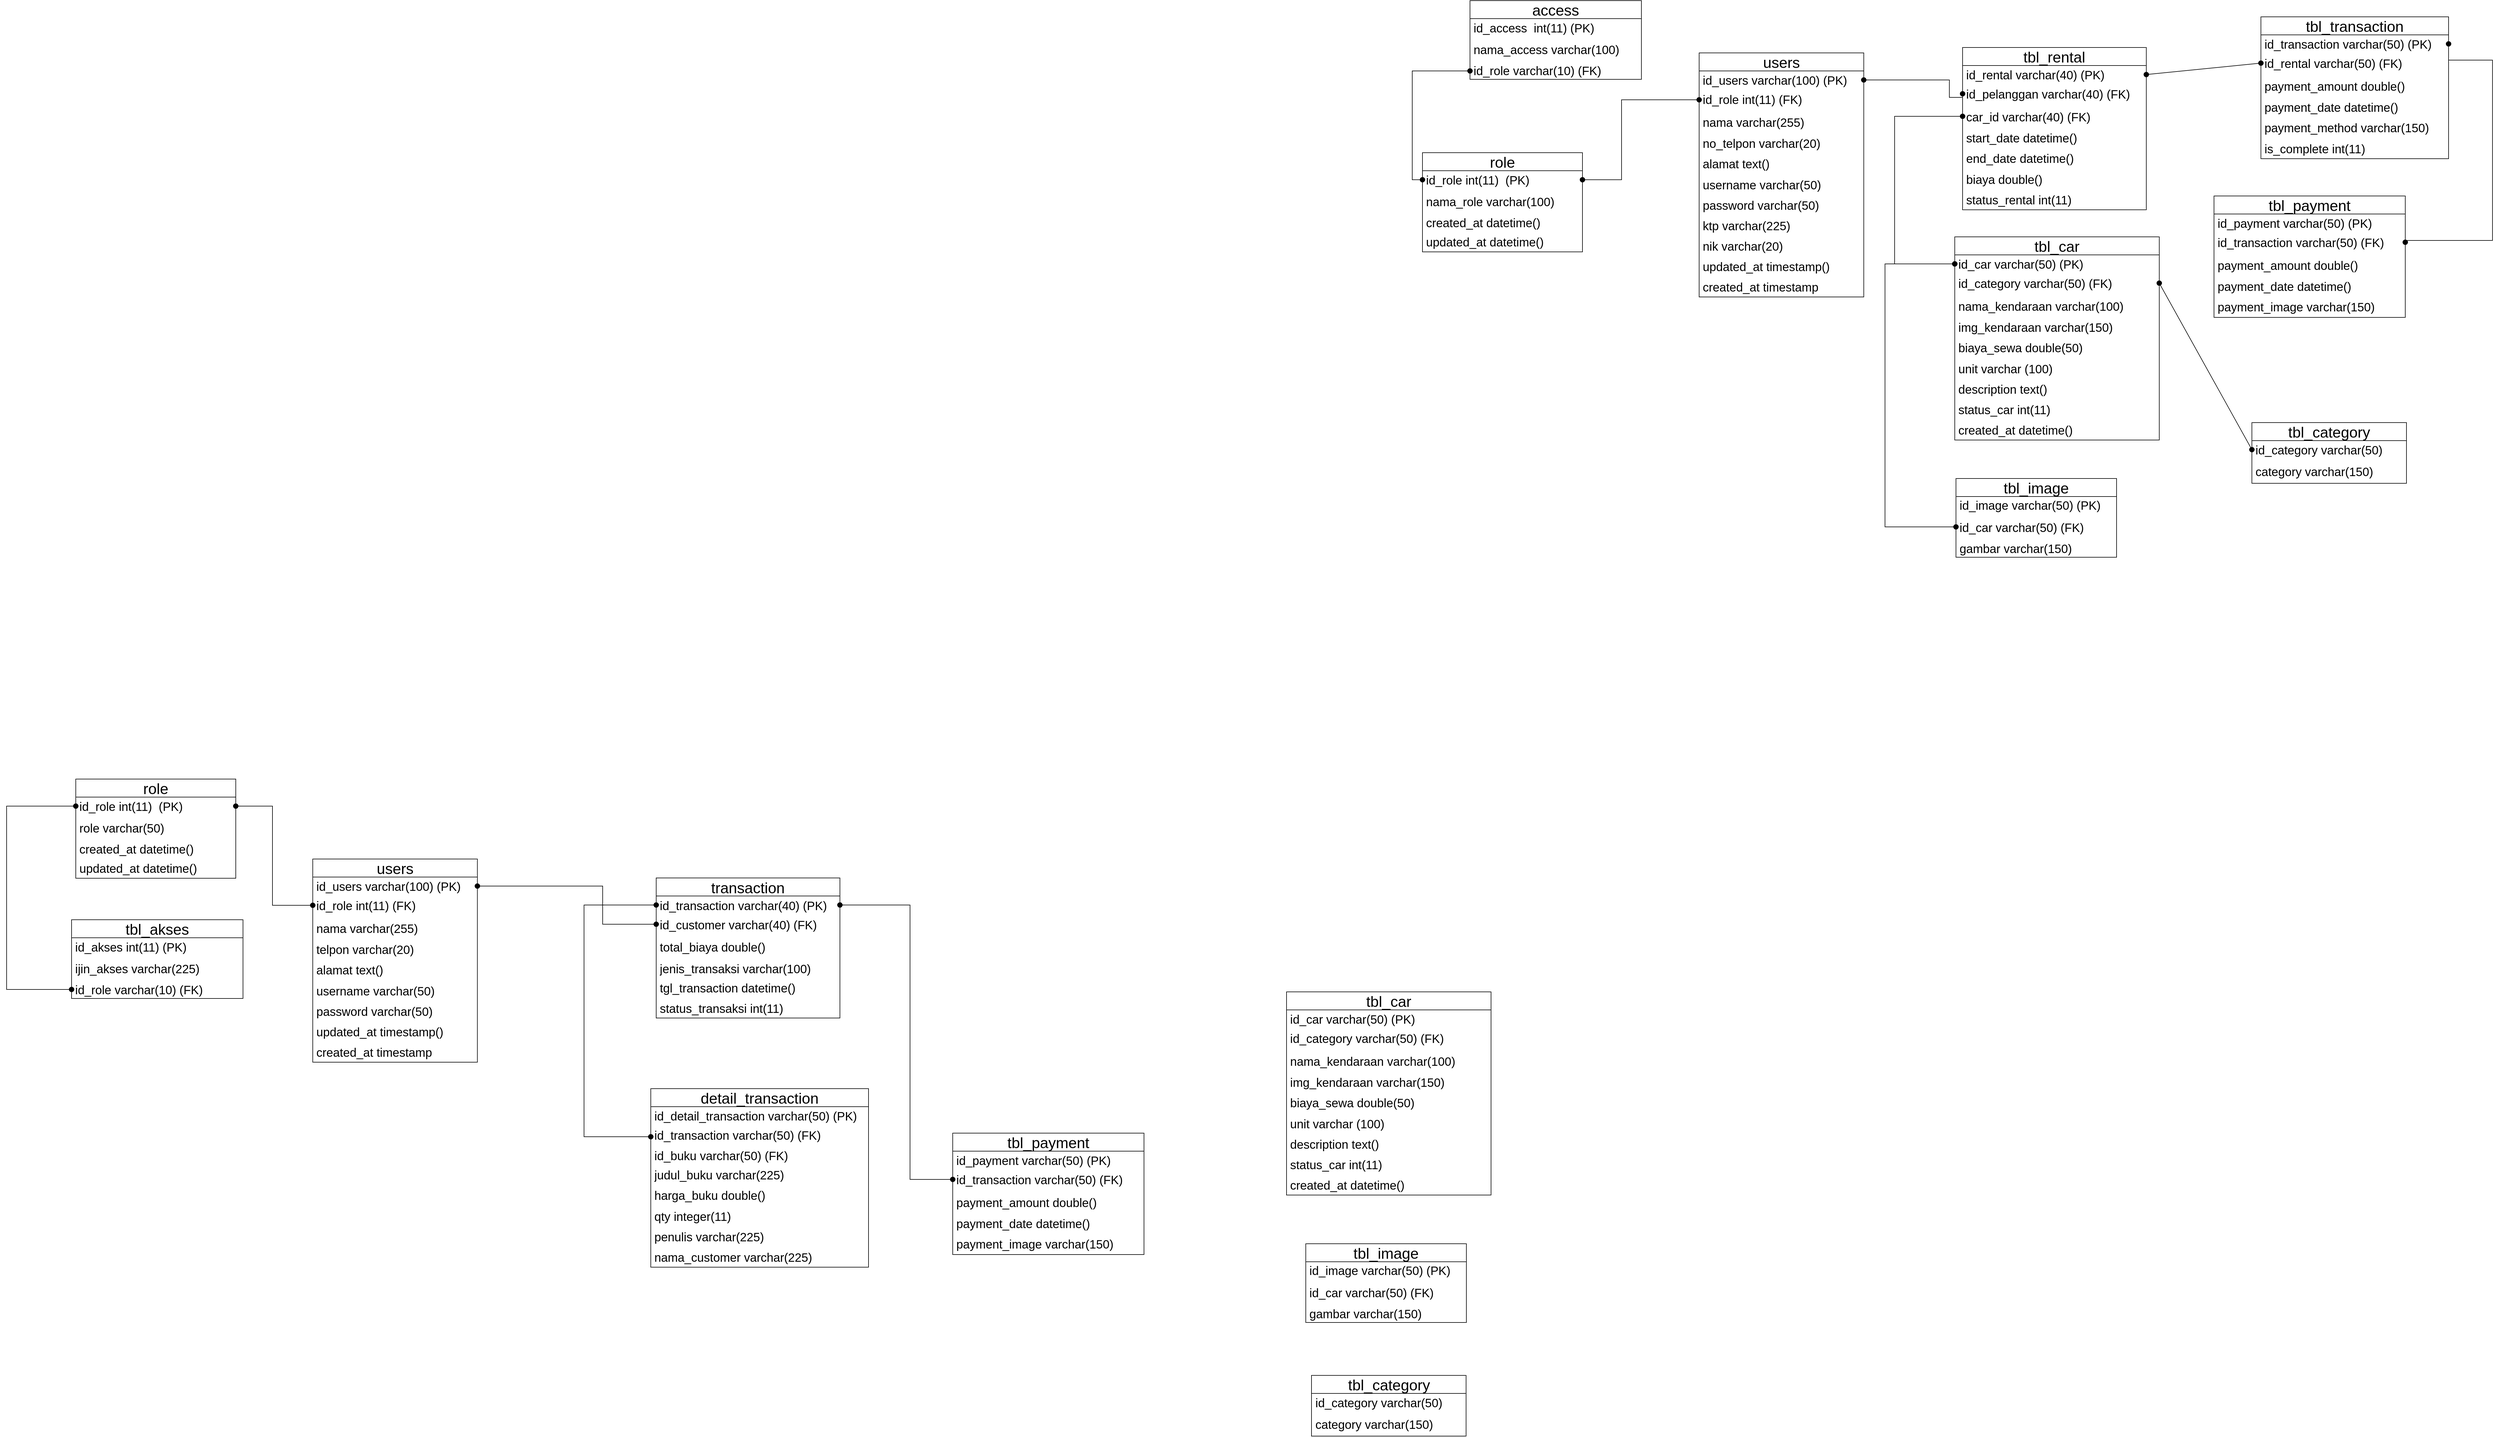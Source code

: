 <mxfile version="22.0.8" type="github">
  <diagram name="Halaman-1" id="zZ9ojKijxVit2-5wEGta">
    <mxGraphModel dx="4552" dy="1591" grid="0" gridSize="10" guides="1" tooltips="1" connect="1" arrows="1" fold="1" page="0" pageScale="1" pageWidth="827" pageHeight="1169" math="0" shadow="0">
      <root>
        <mxCell id="0" />
        <mxCell id="1" parent="0" />
        <mxCell id="_-MDmTSXdZasQkjrf0pR-4" value="&lt;font style=&quot;font-size: 25px;&quot;&gt;access&lt;/font&gt;" style="swimlane;fontStyle=0;childLayout=stackLayout;horizontal=1;startSize=30;horizontalStack=0;resizeParent=1;resizeParentMax=0;resizeLast=0;collapsible=1;marginBottom=0;whiteSpace=wrap;html=1;fontSize=16;" parent="1" vertex="1">
          <mxGeometry x="-253" y="-84" width="285" height="131" as="geometry" />
        </mxCell>
        <mxCell id="_-MDmTSXdZasQkjrf0pR-5" value="&lt;font style=&quot;font-size: 20px;&quot;&gt;&lt;font style=&quot;font-size: 20px;&quot;&gt;id_acc&lt;/font&gt;ess&amp;nbsp; int(11) (PK)&lt;/font&gt;" style="text;strokeColor=none;fillColor=none;align=left;verticalAlign=middle;spacingLeft=4;spacingRight=4;overflow=hidden;points=[[0,0.5],[1,0.5]];portConstraint=eastwest;rotatable=0;whiteSpace=wrap;html=1;fontSize=16;" parent="_-MDmTSXdZasQkjrf0pR-4" vertex="1">
          <mxGeometry y="30" width="285" height="30" as="geometry" />
        </mxCell>
        <mxCell id="_-MDmTSXdZasQkjrf0pR-6" value="&lt;font style=&quot;font-size: 20px;&quot;&gt;nama_access varchar(100)&lt;/font&gt;" style="text;strokeColor=none;fillColor=none;align=left;verticalAlign=middle;spacingLeft=4;spacingRight=4;overflow=hidden;points=[[0,0.5],[1,0.5]];portConstraint=eastwest;rotatable=0;whiteSpace=wrap;html=1;fontSize=16;" parent="_-MDmTSXdZasQkjrf0pR-4" vertex="1">
          <mxGeometry y="60" width="285" height="41" as="geometry" />
        </mxCell>
        <mxCell id="_-MDmTSXdZasQkjrf0pR-7" value="&lt;font style=&quot;font-size: 20px;&quot;&gt;id_role varchar(10) (FK)&lt;/font&gt;" style="text;strokeColor=none;fillColor=none;align=left;verticalAlign=middle;spacingLeft=4;spacingRight=4;overflow=hidden;points=[[0,0.5],[1,0.5]];portConstraint=eastwest;rotatable=0;whiteSpace=wrap;html=1;fontSize=16;" parent="_-MDmTSXdZasQkjrf0pR-4" vertex="1">
          <mxGeometry y="101" width="285" height="30" as="geometry" />
        </mxCell>
        <mxCell id="_-MDmTSXdZasQkjrf0pR-8" value="&lt;font style=&quot;font-size: 25px;&quot;&gt;role&lt;/font&gt;" style="swimlane;fontStyle=0;childLayout=stackLayout;horizontal=1;startSize=30;horizontalStack=0;resizeParent=1;resizeParentMax=0;resizeLast=0;collapsible=1;marginBottom=0;whiteSpace=wrap;html=1;fontSize=16;" parent="1" vertex="1">
          <mxGeometry x="-332" y="169" width="266" height="165" as="geometry" />
        </mxCell>
        <mxCell id="_-MDmTSXdZasQkjrf0pR-9" value="&lt;font style=&quot;font-size: 20px;&quot;&gt;&lt;font style=&quot;font-size: 20px;&quot;&gt;id_role int(11)&amp;nbsp; (PK)&lt;/font&gt;&lt;/font&gt;" style="text;strokeColor=none;fillColor=none;align=left;verticalAlign=middle;spacingLeft=4;spacingRight=4;overflow=hidden;points=[[0,0.5],[1,0.5]];portConstraint=eastwest;rotatable=0;whiteSpace=wrap;html=1;fontSize=16;" parent="_-MDmTSXdZasQkjrf0pR-8" vertex="1">
          <mxGeometry y="30" width="266" height="30" as="geometry" />
        </mxCell>
        <mxCell id="_-MDmTSXdZasQkjrf0pR-10" value="&lt;font style=&quot;font-size: 20px;&quot;&gt;nama_role varchar(100)&amp;nbsp;&lt;/font&gt;" style="text;strokeColor=none;fillColor=none;align=left;verticalAlign=middle;spacingLeft=4;spacingRight=4;overflow=hidden;points=[[0,0.5],[1,0.5]];portConstraint=eastwest;rotatable=0;whiteSpace=wrap;html=1;fontSize=16;" parent="_-MDmTSXdZasQkjrf0pR-8" vertex="1">
          <mxGeometry y="60" width="266" height="41" as="geometry" />
        </mxCell>
        <mxCell id="_-MDmTSXdZasQkjrf0pR-12" value="&lt;font style=&quot;font-size: 20px;&quot;&gt;created_at datetime()&lt;/font&gt;" style="text;strokeColor=none;fillColor=none;align=left;verticalAlign=middle;spacingLeft=4;spacingRight=4;overflow=hidden;points=[[0,0.5],[1,0.5]];portConstraint=eastwest;rotatable=0;whiteSpace=wrap;html=1;fontSize=16;" parent="_-MDmTSXdZasQkjrf0pR-8" vertex="1">
          <mxGeometry y="101" width="266" height="30" as="geometry" />
        </mxCell>
        <mxCell id="_-MDmTSXdZasQkjrf0pR-11" value="&lt;font style=&quot;font-size: 20px;&quot;&gt;updated_at datetime()&lt;/font&gt;" style="text;strokeColor=none;fillColor=none;align=left;verticalAlign=middle;spacingLeft=4;spacingRight=4;overflow=hidden;points=[[0,0.5],[1,0.5]];portConstraint=eastwest;rotatable=0;whiteSpace=wrap;html=1;fontSize=16;" parent="_-MDmTSXdZasQkjrf0pR-8" vertex="1">
          <mxGeometry y="131" width="266" height="34" as="geometry" />
        </mxCell>
        <mxCell id="_-MDmTSXdZasQkjrf0pR-13" value="&lt;font style=&quot;font-size: 25px;&quot;&gt;users&lt;/font&gt;" style="swimlane;fontStyle=0;childLayout=stackLayout;horizontal=1;startSize=30;horizontalStack=0;resizeParent=1;resizeParentMax=0;resizeLast=0;collapsible=1;marginBottom=0;whiteSpace=wrap;html=1;fontSize=16;" parent="1" vertex="1">
          <mxGeometry x="128" y="3" width="273.7" height="406" as="geometry" />
        </mxCell>
        <mxCell id="_-MDmTSXdZasQkjrf0pR-14" value="&lt;font style=&quot;font-size: 20px;&quot;&gt;&lt;font style=&quot;font-size: 20px;&quot;&gt;id_users varchar(100) (PK)&lt;/font&gt;&lt;/font&gt;" style="text;strokeColor=none;fillColor=none;align=left;verticalAlign=middle;spacingLeft=4;spacingRight=4;overflow=hidden;points=[[0,0.5],[1,0.5]];portConstraint=eastwest;rotatable=0;whiteSpace=wrap;html=1;fontSize=16;" parent="_-MDmTSXdZasQkjrf0pR-13" vertex="1">
          <mxGeometry y="30" width="273.7" height="30" as="geometry" />
        </mxCell>
        <mxCell id="_-MDmTSXdZasQkjrf0pR-23" value="&lt;font style=&quot;font-size: 20px;&quot;&gt;id_role int(11) (FK)&lt;/font&gt;" style="text;strokeColor=none;fillColor=none;align=left;verticalAlign=middle;spacingLeft=4;spacingRight=4;overflow=hidden;points=[[0,0.5],[1,0.5]];portConstraint=eastwest;rotatable=0;whiteSpace=wrap;html=1;fontSize=16;" parent="_-MDmTSXdZasQkjrf0pR-13" vertex="1">
          <mxGeometry y="60" width="273.7" height="34" as="geometry" />
        </mxCell>
        <mxCell id="_-MDmTSXdZasQkjrf0pR-15" value="&lt;font style=&quot;font-size: 20px;&quot;&gt;nama varchar(255)&lt;/font&gt;" style="text;strokeColor=none;fillColor=none;align=left;verticalAlign=middle;spacingLeft=4;spacingRight=4;overflow=hidden;points=[[0,0.5],[1,0.5]];portConstraint=eastwest;rotatable=0;whiteSpace=wrap;html=1;fontSize=16;" parent="_-MDmTSXdZasQkjrf0pR-13" vertex="1">
          <mxGeometry y="94" width="273.7" height="41" as="geometry" />
        </mxCell>
        <mxCell id="_-MDmTSXdZasQkjrf0pR-16" value="&lt;font style=&quot;font-size: 20px;&quot;&gt;no_telpon varchar(20)&lt;/font&gt;" style="text;strokeColor=none;fillColor=none;align=left;verticalAlign=middle;spacingLeft=4;spacingRight=4;overflow=hidden;points=[[0,0.5],[1,0.5]];portConstraint=eastwest;rotatable=0;whiteSpace=wrap;html=1;fontSize=16;" parent="_-MDmTSXdZasQkjrf0pR-13" vertex="1">
          <mxGeometry y="135" width="273.7" height="30" as="geometry" />
        </mxCell>
        <mxCell id="_-MDmTSXdZasQkjrf0pR-17" value="&lt;font style=&quot;font-size: 20px;&quot;&gt;alamat text()&lt;/font&gt;" style="text;strokeColor=none;fillColor=none;align=left;verticalAlign=middle;spacingLeft=4;spacingRight=4;overflow=hidden;points=[[0,0.5],[1,0.5]];portConstraint=eastwest;rotatable=0;whiteSpace=wrap;html=1;fontSize=16;" parent="_-MDmTSXdZasQkjrf0pR-13" vertex="1">
          <mxGeometry y="165" width="273.7" height="37" as="geometry" />
        </mxCell>
        <mxCell id="_-MDmTSXdZasQkjrf0pR-18" value="&lt;font style=&quot;font-size: 20px;&quot;&gt;username varchar(50)&lt;/font&gt;" style="text;strokeColor=none;fillColor=none;align=left;verticalAlign=middle;spacingLeft=4;spacingRight=4;overflow=hidden;points=[[0,0.5],[1,0.5]];portConstraint=eastwest;rotatable=0;whiteSpace=wrap;html=1;fontSize=16;" parent="_-MDmTSXdZasQkjrf0pR-13" vertex="1">
          <mxGeometry y="202" width="273.7" height="34" as="geometry" />
        </mxCell>
        <mxCell id="_-MDmTSXdZasQkjrf0pR-19" value="&lt;font style=&quot;font-size: 20px;&quot;&gt;password varchar(50)&lt;/font&gt;" style="text;strokeColor=none;fillColor=none;align=left;verticalAlign=middle;spacingLeft=4;spacingRight=4;overflow=hidden;points=[[0,0.5],[1,0.5]];portConstraint=eastwest;rotatable=0;whiteSpace=wrap;html=1;fontSize=16;" parent="_-MDmTSXdZasQkjrf0pR-13" vertex="1">
          <mxGeometry y="236" width="273.7" height="34" as="geometry" />
        </mxCell>
        <mxCell id="_-MDmTSXdZasQkjrf0pR-20" value="&lt;font style=&quot;font-size: 20px;&quot;&gt;ktp varchar(225)&lt;/font&gt;" style="text;strokeColor=none;fillColor=none;align=left;verticalAlign=middle;spacingLeft=4;spacingRight=4;overflow=hidden;points=[[0,0.5],[1,0.5]];portConstraint=eastwest;rotatable=0;whiteSpace=wrap;html=1;fontSize=16;" parent="_-MDmTSXdZasQkjrf0pR-13" vertex="1">
          <mxGeometry y="270" width="273.7" height="34" as="geometry" />
        </mxCell>
        <mxCell id="_-MDmTSXdZasQkjrf0pR-21" value="&lt;font style=&quot;font-size: 20px;&quot;&gt;nik varchar(20)&lt;/font&gt;" style="text;strokeColor=none;fillColor=none;align=left;verticalAlign=middle;spacingLeft=4;spacingRight=4;overflow=hidden;points=[[0,0.5],[1,0.5]];portConstraint=eastwest;rotatable=0;whiteSpace=wrap;html=1;fontSize=16;" parent="_-MDmTSXdZasQkjrf0pR-13" vertex="1">
          <mxGeometry y="304" width="273.7" height="34" as="geometry" />
        </mxCell>
        <mxCell id="_-MDmTSXdZasQkjrf0pR-22" value="&lt;font style=&quot;font-size: 20px;&quot;&gt;updated_at timestamp()&lt;/font&gt;" style="text;strokeColor=none;fillColor=none;align=left;verticalAlign=middle;spacingLeft=4;spacingRight=4;overflow=hidden;points=[[0,0.5],[1,0.5]];portConstraint=eastwest;rotatable=0;whiteSpace=wrap;html=1;fontSize=16;" parent="_-MDmTSXdZasQkjrf0pR-13" vertex="1">
          <mxGeometry y="338" width="273.7" height="34" as="geometry" />
        </mxCell>
        <mxCell id="_-MDmTSXdZasQkjrf0pR-24" value="&lt;font style=&quot;font-size: 20px;&quot;&gt;created_at timestamp&lt;/font&gt;" style="text;strokeColor=none;fillColor=none;align=left;verticalAlign=middle;spacingLeft=4;spacingRight=4;overflow=hidden;points=[[0,0.5],[1,0.5]];portConstraint=eastwest;rotatable=0;whiteSpace=wrap;html=1;fontSize=16;" parent="_-MDmTSXdZasQkjrf0pR-13" vertex="1">
          <mxGeometry y="372" width="273.7" height="34" as="geometry" />
        </mxCell>
        <mxCell id="_-MDmTSXdZasQkjrf0pR-32" value="" style="edgeStyle=segmentEdgeStyle;endArrow=oval;html=1;curved=0;rounded=0;endSize=8;startSize=8;fontSize=12;entryX=0;entryY=0.5;entryDx=0;entryDy=0;exitX=0;exitY=0.5;exitDx=0;exitDy=0;endFill=1;startArrow=oval;startFill=1;" parent="1" source="_-MDmTSXdZasQkjrf0pR-9" target="_-MDmTSXdZasQkjrf0pR-7" edge="1">
          <mxGeometry width="50" height="50" relative="1" as="geometry">
            <mxPoint x="-423" y="56" as="sourcePoint" />
            <mxPoint x="-373" y="6" as="targetPoint" />
            <Array as="points">
              <mxPoint x="-349" y="214" />
              <mxPoint x="-349" y="33" />
            </Array>
          </mxGeometry>
        </mxCell>
        <mxCell id="_-MDmTSXdZasQkjrf0pR-35" value="" style="edgeStyle=segmentEdgeStyle;endArrow=oval;html=1;curved=0;rounded=0;endSize=8;startSize=8;fontSize=12;entryX=0;entryY=0.5;entryDx=0;entryDy=0;exitX=1;exitY=0.5;exitDx=0;exitDy=0;endFill=1;startArrow=oval;startFill=1;" parent="1" source="_-MDmTSXdZasQkjrf0pR-9" target="_-MDmTSXdZasQkjrf0pR-23" edge="1">
          <mxGeometry width="50" height="50" relative="1" as="geometry">
            <mxPoint x="81" y="227" as="sourcePoint" />
            <mxPoint x="95" y="46" as="targetPoint" />
            <Array as="points">
              <mxPoint x="-1" y="214" />
              <mxPoint x="-1" y="81" />
            </Array>
          </mxGeometry>
        </mxCell>
        <mxCell id="_-MDmTSXdZasQkjrf0pR-36" value="&lt;font style=&quot;font-size: 25px;&quot;&gt;tbl_rental&lt;/font&gt;" style="swimlane;fontStyle=0;childLayout=stackLayout;horizontal=1;startSize=30;horizontalStack=0;resizeParent=1;resizeParentMax=0;resizeLast=0;collapsible=1;marginBottom=0;whiteSpace=wrap;html=1;fontSize=16;" parent="1" vertex="1">
          <mxGeometry x="566" y="-6" width="305.45" height="270" as="geometry" />
        </mxCell>
        <mxCell id="_-MDmTSXdZasQkjrf0pR-37" value="&lt;font style=&quot;font-size: 20px;&quot;&gt;&lt;font style=&quot;font-size: 20px;&quot;&gt;id_rental varchar(40) (PK)&lt;/font&gt;&lt;/font&gt;" style="text;strokeColor=none;fillColor=none;align=left;verticalAlign=middle;spacingLeft=4;spacingRight=4;overflow=hidden;points=[[0,0.5],[1,0.5]];portConstraint=eastwest;rotatable=0;whiteSpace=wrap;html=1;fontSize=16;" parent="_-MDmTSXdZasQkjrf0pR-36" vertex="1">
          <mxGeometry y="30" width="305.45" height="30" as="geometry" />
        </mxCell>
        <mxCell id="_-MDmTSXdZasQkjrf0pR-38" value="&lt;font style=&quot;font-size: 20px;&quot;&gt;id_pelanggan varchar(40) (FK)&lt;/font&gt;" style="text;strokeColor=none;fillColor=none;align=left;verticalAlign=middle;spacingLeft=4;spacingRight=4;overflow=hidden;points=[[0,0.5],[1,0.5]];portConstraint=eastwest;rotatable=0;whiteSpace=wrap;html=1;fontSize=16;" parent="_-MDmTSXdZasQkjrf0pR-36" vertex="1">
          <mxGeometry y="60" width="305.45" height="34" as="geometry" />
        </mxCell>
        <mxCell id="_-MDmTSXdZasQkjrf0pR-39" value="&lt;font style=&quot;font-size: 20px;&quot;&gt;car_id varchar(40) (FK)&lt;/font&gt;" style="text;strokeColor=none;fillColor=none;align=left;verticalAlign=middle;spacingLeft=4;spacingRight=4;overflow=hidden;points=[[0,0.5],[1,0.5]];portConstraint=eastwest;rotatable=0;whiteSpace=wrap;html=1;fontSize=16;" parent="_-MDmTSXdZasQkjrf0pR-36" vertex="1">
          <mxGeometry y="94" width="305.45" height="41" as="geometry" />
        </mxCell>
        <mxCell id="_-MDmTSXdZasQkjrf0pR-40" value="&lt;font style=&quot;font-size: 20px;&quot;&gt;start_date datetime()&lt;/font&gt;" style="text;strokeColor=none;fillColor=none;align=left;verticalAlign=middle;spacingLeft=4;spacingRight=4;overflow=hidden;points=[[0,0.5],[1,0.5]];portConstraint=eastwest;rotatable=0;whiteSpace=wrap;html=1;fontSize=16;" parent="_-MDmTSXdZasQkjrf0pR-36" vertex="1">
          <mxGeometry y="135" width="305.45" height="30" as="geometry" />
        </mxCell>
        <mxCell id="_-MDmTSXdZasQkjrf0pR-41" value="&lt;font style=&quot;font-size: 20px;&quot;&gt;end_date datetime()&lt;/font&gt;" style="text;strokeColor=none;fillColor=none;align=left;verticalAlign=middle;spacingLeft=4;spacingRight=4;overflow=hidden;points=[[0,0.5],[1,0.5]];portConstraint=eastwest;rotatable=0;whiteSpace=wrap;html=1;fontSize=16;" parent="_-MDmTSXdZasQkjrf0pR-36" vertex="1">
          <mxGeometry y="165" width="305.45" height="37" as="geometry" />
        </mxCell>
        <mxCell id="_-MDmTSXdZasQkjrf0pR-42" value="&lt;font style=&quot;font-size: 20px;&quot;&gt;biaya double()&lt;/font&gt;" style="text;strokeColor=none;fillColor=none;align=left;verticalAlign=middle;spacingLeft=4;spacingRight=4;overflow=hidden;points=[[0,0.5],[1,0.5]];portConstraint=eastwest;rotatable=0;whiteSpace=wrap;html=1;fontSize=16;" parent="_-MDmTSXdZasQkjrf0pR-36" vertex="1">
          <mxGeometry y="202" width="305.45" height="34" as="geometry" />
        </mxCell>
        <mxCell id="_-MDmTSXdZasQkjrf0pR-43" value="&lt;font style=&quot;font-size: 20px;&quot;&gt;status_rental int(11)&lt;/font&gt;" style="text;strokeColor=none;fillColor=none;align=left;verticalAlign=middle;spacingLeft=4;spacingRight=4;overflow=hidden;points=[[0,0.5],[1,0.5]];portConstraint=eastwest;rotatable=0;whiteSpace=wrap;html=1;fontSize=16;" parent="_-MDmTSXdZasQkjrf0pR-36" vertex="1">
          <mxGeometry y="236" width="305.45" height="34" as="geometry" />
        </mxCell>
        <mxCell id="_-MDmTSXdZasQkjrf0pR-48" value="" style="edgeStyle=segmentEdgeStyle;endArrow=oval;html=1;curved=0;rounded=0;endSize=8;startSize=8;fontSize=12;entryX=0;entryY=0.5;entryDx=0;entryDy=0;exitX=1;exitY=0.5;exitDx=0;exitDy=0;endFill=1;startArrow=oval;startFill=1;" parent="1" source="_-MDmTSXdZasQkjrf0pR-14" target="_-MDmTSXdZasQkjrf0pR-38" edge="1">
          <mxGeometry width="50" height="50" relative="1" as="geometry">
            <mxPoint x="370" y="110" as="sourcePoint" />
            <mxPoint x="529" y="-23" as="targetPoint" />
            <Array as="points">
              <mxPoint x="544" y="48" />
              <mxPoint x="544" y="77" />
            </Array>
          </mxGeometry>
        </mxCell>
        <mxCell id="_-MDmTSXdZasQkjrf0pR-49" value="&lt;font style=&quot;font-size: 25px;&quot;&gt;tbl_transaction&lt;/font&gt;" style="swimlane;fontStyle=0;childLayout=stackLayout;horizontal=1;startSize=30;horizontalStack=0;resizeParent=1;resizeParentMax=0;resizeLast=0;collapsible=1;marginBottom=0;whiteSpace=wrap;html=1;fontSize=16;" parent="1" vertex="1">
          <mxGeometry x="1062" y="-57" width="312" height="236" as="geometry" />
        </mxCell>
        <mxCell id="_-MDmTSXdZasQkjrf0pR-50" value="&lt;font style=&quot;font-size: 20px;&quot;&gt;&lt;font style=&quot;font-size: 20px;&quot;&gt;id_transaction varchar(50) (PK)&lt;/font&gt;&lt;/font&gt;" style="text;strokeColor=none;fillColor=none;align=left;verticalAlign=middle;spacingLeft=4;spacingRight=4;overflow=hidden;points=[[0,0.5],[1,0.5]];portConstraint=eastwest;rotatable=0;whiteSpace=wrap;html=1;fontSize=16;" parent="_-MDmTSXdZasQkjrf0pR-49" vertex="1">
          <mxGeometry y="30" width="312" height="30" as="geometry" />
        </mxCell>
        <mxCell id="_-MDmTSXdZasQkjrf0pR-51" value="&lt;font style=&quot;font-size: 20px;&quot;&gt;id_rental varchar(50) (FK)&lt;/font&gt;" style="text;strokeColor=none;fillColor=none;align=left;verticalAlign=middle;spacingLeft=4;spacingRight=4;overflow=hidden;points=[[0,0.5],[1,0.5]];portConstraint=eastwest;rotatable=0;whiteSpace=wrap;html=1;fontSize=16;" parent="_-MDmTSXdZasQkjrf0pR-49" vertex="1">
          <mxGeometry y="60" width="312" height="34" as="geometry" />
        </mxCell>
        <mxCell id="_-MDmTSXdZasQkjrf0pR-52" value="&lt;font style=&quot;font-size: 20px;&quot;&gt;payment_amount double()&lt;/font&gt;" style="text;strokeColor=none;fillColor=none;align=left;verticalAlign=middle;spacingLeft=4;spacingRight=4;overflow=hidden;points=[[0,0.5],[1,0.5]];portConstraint=eastwest;rotatable=0;whiteSpace=wrap;html=1;fontSize=16;" parent="_-MDmTSXdZasQkjrf0pR-49" vertex="1">
          <mxGeometry y="94" width="312" height="41" as="geometry" />
        </mxCell>
        <mxCell id="_-MDmTSXdZasQkjrf0pR-53" value="&lt;font style=&quot;font-size: 20px;&quot;&gt;payment_date datetime()&lt;/font&gt;" style="text;strokeColor=none;fillColor=none;align=left;verticalAlign=middle;spacingLeft=4;spacingRight=4;overflow=hidden;points=[[0,0.5],[1,0.5]];portConstraint=eastwest;rotatable=0;whiteSpace=wrap;html=1;fontSize=16;" parent="_-MDmTSXdZasQkjrf0pR-49" vertex="1">
          <mxGeometry y="135" width="312" height="30" as="geometry" />
        </mxCell>
        <mxCell id="_-MDmTSXdZasQkjrf0pR-54" value="&lt;font style=&quot;font-size: 20px;&quot;&gt;payment_method varchar(150)&lt;/font&gt;" style="text;strokeColor=none;fillColor=none;align=left;verticalAlign=middle;spacingLeft=4;spacingRight=4;overflow=hidden;points=[[0,0.5],[1,0.5]];portConstraint=eastwest;rotatable=0;whiteSpace=wrap;html=1;fontSize=16;" parent="_-MDmTSXdZasQkjrf0pR-49" vertex="1">
          <mxGeometry y="165" width="312" height="37" as="geometry" />
        </mxCell>
        <mxCell id="_-MDmTSXdZasQkjrf0pR-55" value="&lt;font style=&quot;font-size: 20px;&quot;&gt;is_complete int(11)&lt;/font&gt;" style="text;strokeColor=none;fillColor=none;align=left;verticalAlign=middle;spacingLeft=4;spacingRight=4;overflow=hidden;points=[[0,0.5],[1,0.5]];portConstraint=eastwest;rotatable=0;whiteSpace=wrap;html=1;fontSize=16;" parent="_-MDmTSXdZasQkjrf0pR-49" vertex="1">
          <mxGeometry y="202" width="312" height="34" as="geometry" />
        </mxCell>
        <mxCell id="_-MDmTSXdZasQkjrf0pR-62" style="edgeStyle=none;curved=1;rounded=0;orthogonalLoop=1;jettySize=auto;html=1;exitX=1;exitY=0.5;exitDx=0;exitDy=0;entryX=0;entryY=0.5;entryDx=0;entryDy=0;fontSize=12;startSize=8;endSize=8;endArrow=oval;endFill=1;startArrow=oval;startFill=1;" parent="1" source="_-MDmTSXdZasQkjrf0pR-37" target="_-MDmTSXdZasQkjrf0pR-51" edge="1">
          <mxGeometry relative="1" as="geometry" />
        </mxCell>
        <mxCell id="_-MDmTSXdZasQkjrf0pR-63" value="&lt;font style=&quot;font-size: 25px;&quot;&gt;tbl_payment&lt;/font&gt;" style="swimlane;fontStyle=0;childLayout=stackLayout;horizontal=1;startSize=30;horizontalStack=0;resizeParent=1;resizeParentMax=0;resizeLast=0;collapsible=1;marginBottom=0;whiteSpace=wrap;html=1;fontSize=16;" parent="1" vertex="1">
          <mxGeometry x="984" y="241" width="318" height="202" as="geometry" />
        </mxCell>
        <mxCell id="_-MDmTSXdZasQkjrf0pR-64" value="&lt;font style=&quot;font-size: 20px;&quot;&gt;&lt;font style=&quot;font-size: 20px;&quot;&gt;id_payment varchar(50) (PK)&lt;/font&gt;&lt;/font&gt;" style="text;strokeColor=none;fillColor=none;align=left;verticalAlign=middle;spacingLeft=4;spacingRight=4;overflow=hidden;points=[[0,0.5],[1,0.5]];portConstraint=eastwest;rotatable=0;whiteSpace=wrap;html=1;fontSize=16;" parent="_-MDmTSXdZasQkjrf0pR-63" vertex="1">
          <mxGeometry y="30" width="318" height="30" as="geometry" />
        </mxCell>
        <mxCell id="_-MDmTSXdZasQkjrf0pR-65" value="&lt;font style=&quot;font-size: 20px;&quot;&gt;id_transaction varchar(50) (FK)&lt;/font&gt;" style="text;strokeColor=none;fillColor=none;align=left;verticalAlign=middle;spacingLeft=4;spacingRight=4;overflow=hidden;points=[[0,0.5],[1,0.5]];portConstraint=eastwest;rotatable=0;whiteSpace=wrap;html=1;fontSize=16;" parent="_-MDmTSXdZasQkjrf0pR-63" vertex="1">
          <mxGeometry y="60" width="318" height="34" as="geometry" />
        </mxCell>
        <mxCell id="_-MDmTSXdZasQkjrf0pR-66" value="&lt;font style=&quot;font-size: 20px;&quot;&gt;payment_amount double()&lt;/font&gt;" style="text;strokeColor=none;fillColor=none;align=left;verticalAlign=middle;spacingLeft=4;spacingRight=4;overflow=hidden;points=[[0,0.5],[1,0.5]];portConstraint=eastwest;rotatable=0;whiteSpace=wrap;html=1;fontSize=16;" parent="_-MDmTSXdZasQkjrf0pR-63" vertex="1">
          <mxGeometry y="94" width="318" height="41" as="geometry" />
        </mxCell>
        <mxCell id="_-MDmTSXdZasQkjrf0pR-67" value="&lt;font style=&quot;font-size: 20px;&quot;&gt;payment_date datetime()&lt;/font&gt;" style="text;strokeColor=none;fillColor=none;align=left;verticalAlign=middle;spacingLeft=4;spacingRight=4;overflow=hidden;points=[[0,0.5],[1,0.5]];portConstraint=eastwest;rotatable=0;whiteSpace=wrap;html=1;fontSize=16;" parent="_-MDmTSXdZasQkjrf0pR-63" vertex="1">
          <mxGeometry y="135" width="318" height="30" as="geometry" />
        </mxCell>
        <mxCell id="_-MDmTSXdZasQkjrf0pR-68" value="&lt;font style=&quot;font-size: 20px;&quot;&gt;payment_image varchar(150)&lt;/font&gt;" style="text;strokeColor=none;fillColor=none;align=left;verticalAlign=middle;spacingLeft=4;spacingRight=4;overflow=hidden;points=[[0,0.5],[1,0.5]];portConstraint=eastwest;rotatable=0;whiteSpace=wrap;html=1;fontSize=16;" parent="_-MDmTSXdZasQkjrf0pR-63" vertex="1">
          <mxGeometry y="165" width="318" height="37" as="geometry" />
        </mxCell>
        <mxCell id="_-MDmTSXdZasQkjrf0pR-70" value="" style="edgeStyle=segmentEdgeStyle;endArrow=oval;html=1;curved=0;rounded=0;endSize=8;startSize=8;fontSize=12;entryX=1;entryY=0.5;entryDx=0;entryDy=0;exitX=1;exitY=0.5;exitDx=0;exitDy=0;endFill=1;startArrow=oval;startFill=1;" parent="1" source="_-MDmTSXdZasQkjrf0pR-65" target="_-MDmTSXdZasQkjrf0pR-50" edge="1">
          <mxGeometry width="50" height="50" relative="1" as="geometry">
            <mxPoint x="1483" y="262" as="sourcePoint" />
            <mxPoint x="1497" y="81" as="targetPoint" />
            <Array as="points">
              <mxPoint x="1302" y="315" />
              <mxPoint x="1447" y="315" />
              <mxPoint x="1447" y="15" />
              <mxPoint x="1374" y="15" />
            </Array>
          </mxGeometry>
        </mxCell>
        <mxCell id="_-MDmTSXdZasQkjrf0pR-71" value="&lt;font style=&quot;font-size: 25px;&quot;&gt;tbl_car&lt;/font&gt;" style="swimlane;fontStyle=0;childLayout=stackLayout;horizontal=1;startSize=30;horizontalStack=0;resizeParent=1;resizeParentMax=0;resizeLast=0;collapsible=1;marginBottom=0;whiteSpace=wrap;html=1;fontSize=16;" parent="1" vertex="1">
          <mxGeometry x="553" y="309" width="340" height="338" as="geometry" />
        </mxCell>
        <mxCell id="_-MDmTSXdZasQkjrf0pR-72" value="&lt;font style=&quot;font-size: 20px;&quot;&gt;&lt;font style=&quot;font-size: 20px;&quot;&gt;id_car varchar(50) (PK)&lt;/font&gt;&lt;/font&gt;" style="text;strokeColor=none;fillColor=none;align=left;verticalAlign=middle;spacingLeft=4;spacingRight=4;overflow=hidden;points=[[0,0.5],[1,0.5]];portConstraint=eastwest;rotatable=0;whiteSpace=wrap;html=1;fontSize=16;" parent="_-MDmTSXdZasQkjrf0pR-71" vertex="1">
          <mxGeometry y="30" width="340" height="30" as="geometry" />
        </mxCell>
        <mxCell id="_-MDmTSXdZasQkjrf0pR-73" value="&lt;font style=&quot;font-size: 20px;&quot;&gt;id_category varchar(50) (FK)&lt;/font&gt;" style="text;strokeColor=none;fillColor=none;align=left;verticalAlign=middle;spacingLeft=4;spacingRight=4;overflow=hidden;points=[[0,0.5],[1,0.5]];portConstraint=eastwest;rotatable=0;whiteSpace=wrap;html=1;fontSize=16;" parent="_-MDmTSXdZasQkjrf0pR-71" vertex="1">
          <mxGeometry y="60" width="340" height="34" as="geometry" />
        </mxCell>
        <mxCell id="_-MDmTSXdZasQkjrf0pR-74" value="&lt;font style=&quot;font-size: 20px;&quot;&gt;nama_kendaraan varchar(100)&lt;/font&gt;" style="text;strokeColor=none;fillColor=none;align=left;verticalAlign=middle;spacingLeft=4;spacingRight=4;overflow=hidden;points=[[0,0.5],[1,0.5]];portConstraint=eastwest;rotatable=0;whiteSpace=wrap;html=1;fontSize=16;" parent="_-MDmTSXdZasQkjrf0pR-71" vertex="1">
          <mxGeometry y="94" width="340" height="41" as="geometry" />
        </mxCell>
        <mxCell id="_-MDmTSXdZasQkjrf0pR-75" value="&lt;font style=&quot;font-size: 20px;&quot;&gt;img_kendaraan varchar(150)&lt;/font&gt;" style="text;strokeColor=none;fillColor=none;align=left;verticalAlign=middle;spacingLeft=4;spacingRight=4;overflow=hidden;points=[[0,0.5],[1,0.5]];portConstraint=eastwest;rotatable=0;whiteSpace=wrap;html=1;fontSize=16;" parent="_-MDmTSXdZasQkjrf0pR-71" vertex="1">
          <mxGeometry y="135" width="340" height="30" as="geometry" />
        </mxCell>
        <mxCell id="_-MDmTSXdZasQkjrf0pR-76" value="&lt;font style=&quot;font-size: 20px;&quot;&gt;biaya_sewa double(50)&lt;/font&gt;" style="text;strokeColor=none;fillColor=none;align=left;verticalAlign=middle;spacingLeft=4;spacingRight=4;overflow=hidden;points=[[0,0.5],[1,0.5]];portConstraint=eastwest;rotatable=0;whiteSpace=wrap;html=1;fontSize=16;" parent="_-MDmTSXdZasQkjrf0pR-71" vertex="1">
          <mxGeometry y="165" width="340" height="37" as="geometry" />
        </mxCell>
        <mxCell id="_-MDmTSXdZasQkjrf0pR-77" value="&lt;font style=&quot;font-size: 20px;&quot;&gt;unit varchar (100)&lt;/font&gt;" style="text;strokeColor=none;fillColor=none;align=left;verticalAlign=middle;spacingLeft=4;spacingRight=4;overflow=hidden;points=[[0,0.5],[1,0.5]];portConstraint=eastwest;rotatable=0;whiteSpace=wrap;html=1;fontSize=16;" parent="_-MDmTSXdZasQkjrf0pR-71" vertex="1">
          <mxGeometry y="202" width="340" height="34" as="geometry" />
        </mxCell>
        <mxCell id="_-MDmTSXdZasQkjrf0pR-78" value="&lt;font style=&quot;font-size: 20px;&quot;&gt;description text()&lt;/font&gt;" style="text;strokeColor=none;fillColor=none;align=left;verticalAlign=middle;spacingLeft=4;spacingRight=4;overflow=hidden;points=[[0,0.5],[1,0.5]];portConstraint=eastwest;rotatable=0;whiteSpace=wrap;html=1;fontSize=16;" parent="_-MDmTSXdZasQkjrf0pR-71" vertex="1">
          <mxGeometry y="236" width="340" height="34" as="geometry" />
        </mxCell>
        <mxCell id="_-MDmTSXdZasQkjrf0pR-79" value="&lt;font style=&quot;font-size: 20px;&quot;&gt;status_car int(11)&lt;/font&gt;" style="text;strokeColor=none;fillColor=none;align=left;verticalAlign=middle;spacingLeft=4;spacingRight=4;overflow=hidden;points=[[0,0.5],[1,0.5]];portConstraint=eastwest;rotatable=0;whiteSpace=wrap;html=1;fontSize=16;" parent="_-MDmTSXdZasQkjrf0pR-71" vertex="1">
          <mxGeometry y="270" width="340" height="34" as="geometry" />
        </mxCell>
        <mxCell id="_-MDmTSXdZasQkjrf0pR-80" value="&lt;font style=&quot;font-size: 20px;&quot;&gt;created_at datetime()&lt;/font&gt;" style="text;strokeColor=none;fillColor=none;align=left;verticalAlign=middle;spacingLeft=4;spacingRight=4;overflow=hidden;points=[[0,0.5],[1,0.5]];portConstraint=eastwest;rotatable=0;whiteSpace=wrap;html=1;fontSize=16;" parent="_-MDmTSXdZasQkjrf0pR-71" vertex="1">
          <mxGeometry y="304" width="340" height="34" as="geometry" />
        </mxCell>
        <mxCell id="_-MDmTSXdZasQkjrf0pR-84" value="" style="edgeStyle=elbowEdgeStyle;elbow=horizontal;endArrow=oval;html=1;curved=0;rounded=0;endSize=8;startSize=8;fontSize=12;entryX=0;entryY=0.5;entryDx=0;entryDy=0;exitX=0;exitY=0.5;exitDx=0;exitDy=0;endFill=1;startArrow=oval;startFill=1;" parent="1" source="_-MDmTSXdZasQkjrf0pR-72" target="_-MDmTSXdZasQkjrf0pR-39" edge="1">
          <mxGeometry width="50" height="50" relative="1" as="geometry">
            <mxPoint x="445" y="264" as="sourcePoint" />
            <mxPoint x="495" y="214" as="targetPoint" />
            <Array as="points">
              <mxPoint x="453" y="230" />
            </Array>
          </mxGeometry>
        </mxCell>
        <mxCell id="_-MDmTSXdZasQkjrf0pR-85" value="&lt;font style=&quot;font-size: 25px;&quot;&gt;tbl_image&lt;/font&gt;" style="swimlane;fontStyle=0;childLayout=stackLayout;horizontal=1;startSize=30;horizontalStack=0;resizeParent=1;resizeParentMax=0;resizeLast=0;collapsible=1;marginBottom=0;whiteSpace=wrap;html=1;fontSize=16;" parent="1" vertex="1">
          <mxGeometry x="555" y="711" width="267" height="131" as="geometry" />
        </mxCell>
        <mxCell id="_-MDmTSXdZasQkjrf0pR-86" value="&lt;span style=&quot;font-size: 20px;&quot;&gt;id_image varchar(50) (PK)&lt;br&gt;&lt;br&gt;&lt;/span&gt;" style="text;strokeColor=none;fillColor=none;align=left;verticalAlign=middle;spacingLeft=4;spacingRight=4;overflow=hidden;points=[[0,0.5],[1,0.5]];portConstraint=eastwest;rotatable=0;whiteSpace=wrap;html=1;fontSize=16;" parent="_-MDmTSXdZasQkjrf0pR-85" vertex="1">
          <mxGeometry y="30" width="267" height="30" as="geometry" />
        </mxCell>
        <mxCell id="_-MDmTSXdZasQkjrf0pR-87" value="&lt;font style=&quot;font-size: 20px;&quot;&gt;id_car varchar(50) (FK)&lt;/font&gt;" style="text;strokeColor=none;fillColor=none;align=left;verticalAlign=middle;spacingLeft=4;spacingRight=4;overflow=hidden;points=[[0,0.5],[1,0.5]];portConstraint=eastwest;rotatable=0;whiteSpace=wrap;html=1;fontSize=16;" parent="_-MDmTSXdZasQkjrf0pR-85" vertex="1">
          <mxGeometry y="60" width="267" height="41" as="geometry" />
        </mxCell>
        <mxCell id="_-MDmTSXdZasQkjrf0pR-88" value="&lt;font style=&quot;font-size: 20px;&quot;&gt;gambar varchar(150)&amp;nbsp;&lt;/font&gt;" style="text;strokeColor=none;fillColor=none;align=left;verticalAlign=middle;spacingLeft=4;spacingRight=4;overflow=hidden;points=[[0,0.5],[1,0.5]];portConstraint=eastwest;rotatable=0;whiteSpace=wrap;html=1;fontSize=16;" parent="_-MDmTSXdZasQkjrf0pR-85" vertex="1">
          <mxGeometry y="101" width="267" height="30" as="geometry" />
        </mxCell>
        <mxCell id="_-MDmTSXdZasQkjrf0pR-94" value="" style="edgeStyle=elbowEdgeStyle;elbow=horizontal;endArrow=oval;html=1;curved=0;rounded=0;endSize=8;startSize=8;fontSize=12;entryX=0;entryY=0.5;entryDx=0;entryDy=0;exitX=0;exitY=0.5;exitDx=0;exitDy=0;endFill=1;startArrow=oval;startFill=1;" parent="1" source="_-MDmTSXdZasQkjrf0pR-87" target="_-MDmTSXdZasQkjrf0pR-72" edge="1">
          <mxGeometry width="50" height="50" relative="1" as="geometry">
            <mxPoint x="537" y="680" as="sourcePoint" />
            <mxPoint x="537" y="408" as="targetPoint" />
            <Array as="points">
              <mxPoint x="437" y="551" />
            </Array>
          </mxGeometry>
        </mxCell>
        <mxCell id="_-MDmTSXdZasQkjrf0pR-95" value="&lt;font style=&quot;font-size: 25px;&quot;&gt;tbl_category&lt;/font&gt;" style="swimlane;fontStyle=0;childLayout=stackLayout;horizontal=1;startSize=30;horizontalStack=0;resizeParent=1;resizeParentMax=0;resizeLast=0;collapsible=1;marginBottom=0;whiteSpace=wrap;html=1;fontSize=16;" parent="1" vertex="1">
          <mxGeometry x="1047" y="618" width="257" height="101" as="geometry" />
        </mxCell>
        <mxCell id="_-MDmTSXdZasQkjrf0pR-96" value="&lt;span style=&quot;font-size: 20px;&quot;&gt;id_category varchar(50)&lt;/span&gt;" style="text;strokeColor=none;fillColor=none;align=left;verticalAlign=middle;spacingLeft=4;spacingRight=4;overflow=hidden;points=[[0,0.5],[1,0.5]];portConstraint=eastwest;rotatable=0;whiteSpace=wrap;html=1;fontSize=16;" parent="_-MDmTSXdZasQkjrf0pR-95" vertex="1">
          <mxGeometry y="30" width="257" height="30" as="geometry" />
        </mxCell>
        <mxCell id="_-MDmTSXdZasQkjrf0pR-97" value="&lt;font style=&quot;font-size: 20px;&quot;&gt;category varchar(150)&lt;/font&gt;" style="text;strokeColor=none;fillColor=none;align=left;verticalAlign=middle;spacingLeft=4;spacingRight=4;overflow=hidden;points=[[0,0.5],[1,0.5]];portConstraint=eastwest;rotatable=0;whiteSpace=wrap;html=1;fontSize=16;" parent="_-MDmTSXdZasQkjrf0pR-95" vertex="1">
          <mxGeometry y="60" width="257" height="41" as="geometry" />
        </mxCell>
        <mxCell id="_-MDmTSXdZasQkjrf0pR-99" style="edgeStyle=none;curved=1;rounded=0;orthogonalLoop=1;jettySize=auto;html=1;exitX=0;exitY=0.5;exitDx=0;exitDy=0;entryX=1;entryY=0.5;entryDx=0;entryDy=0;fontSize=12;startSize=8;endSize=8;endArrow=oval;endFill=1;startArrow=oval;startFill=1;" parent="1" source="_-MDmTSXdZasQkjrf0pR-96" target="_-MDmTSXdZasQkjrf0pR-73" edge="1">
          <mxGeometry relative="1" as="geometry">
            <mxPoint x="921" y="372" as="targetPoint" />
          </mxGeometry>
        </mxCell>
        <mxCell id="zPiHsVBSp6IpXbOu9qsB-1" value="&lt;font style=&quot;font-size: 25px;&quot;&gt;tbl_akses&lt;/font&gt;" style="swimlane;fontStyle=0;childLayout=stackLayout;horizontal=1;startSize=30;horizontalStack=0;resizeParent=1;resizeParentMax=0;resizeLast=0;collapsible=1;marginBottom=0;whiteSpace=wrap;html=1;fontSize=16;" vertex="1" parent="1">
          <mxGeometry x="-2578" y="1445" width="285" height="131" as="geometry" />
        </mxCell>
        <mxCell id="zPiHsVBSp6IpXbOu9qsB-2" value="&lt;font style=&quot;font-size: 20px;&quot;&gt;&lt;font style=&quot;font-size: 20px;&quot;&gt;id_akses&lt;/font&gt;&amp;nbsp;int(11) (PK)&lt;/font&gt;" style="text;strokeColor=none;fillColor=none;align=left;verticalAlign=middle;spacingLeft=4;spacingRight=4;overflow=hidden;points=[[0,0.5],[1,0.5]];portConstraint=eastwest;rotatable=0;whiteSpace=wrap;html=1;fontSize=16;" vertex="1" parent="zPiHsVBSp6IpXbOu9qsB-1">
          <mxGeometry y="30" width="285" height="30" as="geometry" />
        </mxCell>
        <mxCell id="zPiHsVBSp6IpXbOu9qsB-3" value="&lt;font style=&quot;font-size: 20px;&quot;&gt;ijin_akses varchar(225)&lt;/font&gt;" style="text;strokeColor=none;fillColor=none;align=left;verticalAlign=middle;spacingLeft=4;spacingRight=4;overflow=hidden;points=[[0,0.5],[1,0.5]];portConstraint=eastwest;rotatable=0;whiteSpace=wrap;html=1;fontSize=16;" vertex="1" parent="zPiHsVBSp6IpXbOu9qsB-1">
          <mxGeometry y="60" width="285" height="41" as="geometry" />
        </mxCell>
        <mxCell id="zPiHsVBSp6IpXbOu9qsB-4" value="&lt;font style=&quot;font-size: 20px;&quot;&gt;id_role varchar(10) (FK)&lt;/font&gt;" style="text;strokeColor=none;fillColor=none;align=left;verticalAlign=middle;spacingLeft=4;spacingRight=4;overflow=hidden;points=[[0,0.5],[1,0.5]];portConstraint=eastwest;rotatable=0;whiteSpace=wrap;html=1;fontSize=16;" vertex="1" parent="zPiHsVBSp6IpXbOu9qsB-1">
          <mxGeometry y="101" width="285" height="30" as="geometry" />
        </mxCell>
        <mxCell id="zPiHsVBSp6IpXbOu9qsB-5" value="&lt;font style=&quot;font-size: 25px;&quot;&gt;role&lt;/font&gt;" style="swimlane;fontStyle=0;childLayout=stackLayout;horizontal=1;startSize=30;horizontalStack=0;resizeParent=1;resizeParentMax=0;resizeLast=0;collapsible=1;marginBottom=0;whiteSpace=wrap;html=1;fontSize=16;" vertex="1" parent="1">
          <mxGeometry x="-2571" y="1211" width="266" height="165" as="geometry" />
        </mxCell>
        <mxCell id="zPiHsVBSp6IpXbOu9qsB-6" value="&lt;font style=&quot;font-size: 20px;&quot;&gt;&lt;font style=&quot;font-size: 20px;&quot;&gt;id_role int(11)&amp;nbsp; (PK)&lt;/font&gt;&lt;/font&gt;" style="text;strokeColor=none;fillColor=none;align=left;verticalAlign=middle;spacingLeft=4;spacingRight=4;overflow=hidden;points=[[0,0.5],[1,0.5]];portConstraint=eastwest;rotatable=0;whiteSpace=wrap;html=1;fontSize=16;" vertex="1" parent="zPiHsVBSp6IpXbOu9qsB-5">
          <mxGeometry y="30" width="266" height="30" as="geometry" />
        </mxCell>
        <mxCell id="zPiHsVBSp6IpXbOu9qsB-7" value="&lt;font style=&quot;font-size: 20px;&quot;&gt;role varchar(50)&amp;nbsp;&lt;/font&gt;" style="text;strokeColor=none;fillColor=none;align=left;verticalAlign=middle;spacingLeft=4;spacingRight=4;overflow=hidden;points=[[0,0.5],[1,0.5]];portConstraint=eastwest;rotatable=0;whiteSpace=wrap;html=1;fontSize=16;" vertex="1" parent="zPiHsVBSp6IpXbOu9qsB-5">
          <mxGeometry y="60" width="266" height="41" as="geometry" />
        </mxCell>
        <mxCell id="zPiHsVBSp6IpXbOu9qsB-8" value="&lt;font style=&quot;font-size: 20px;&quot;&gt;created_at datetime()&lt;/font&gt;" style="text;strokeColor=none;fillColor=none;align=left;verticalAlign=middle;spacingLeft=4;spacingRight=4;overflow=hidden;points=[[0,0.5],[1,0.5]];portConstraint=eastwest;rotatable=0;whiteSpace=wrap;html=1;fontSize=16;" vertex="1" parent="zPiHsVBSp6IpXbOu9qsB-5">
          <mxGeometry y="101" width="266" height="30" as="geometry" />
        </mxCell>
        <mxCell id="zPiHsVBSp6IpXbOu9qsB-9" value="&lt;font style=&quot;font-size: 20px;&quot;&gt;updated_at datetime()&lt;/font&gt;" style="text;strokeColor=none;fillColor=none;align=left;verticalAlign=middle;spacingLeft=4;spacingRight=4;overflow=hidden;points=[[0,0.5],[1,0.5]];portConstraint=eastwest;rotatable=0;whiteSpace=wrap;html=1;fontSize=16;" vertex="1" parent="zPiHsVBSp6IpXbOu9qsB-5">
          <mxGeometry y="131" width="266" height="34" as="geometry" />
        </mxCell>
        <mxCell id="zPiHsVBSp6IpXbOu9qsB-10" value="&lt;font style=&quot;font-size: 25px;&quot;&gt;users&lt;/font&gt;" style="swimlane;fontStyle=0;childLayout=stackLayout;horizontal=1;startSize=30;horizontalStack=0;resizeParent=1;resizeParentMax=0;resizeLast=0;collapsible=1;marginBottom=0;whiteSpace=wrap;html=1;fontSize=16;" vertex="1" parent="1">
          <mxGeometry x="-2177" y="1344" width="273.7" height="338" as="geometry" />
        </mxCell>
        <mxCell id="zPiHsVBSp6IpXbOu9qsB-11" value="&lt;font style=&quot;font-size: 20px;&quot;&gt;&lt;font style=&quot;font-size: 20px;&quot;&gt;id_users varchar(100) (PK)&lt;/font&gt;&lt;/font&gt;" style="text;strokeColor=none;fillColor=none;align=left;verticalAlign=middle;spacingLeft=4;spacingRight=4;overflow=hidden;points=[[0,0.5],[1,0.5]];portConstraint=eastwest;rotatable=0;whiteSpace=wrap;html=1;fontSize=16;" vertex="1" parent="zPiHsVBSp6IpXbOu9qsB-10">
          <mxGeometry y="30" width="273.7" height="30" as="geometry" />
        </mxCell>
        <mxCell id="zPiHsVBSp6IpXbOu9qsB-12" value="&lt;font style=&quot;font-size: 20px;&quot;&gt;id_role int(11) (FK)&lt;/font&gt;" style="text;strokeColor=none;fillColor=none;align=left;verticalAlign=middle;spacingLeft=4;spacingRight=4;overflow=hidden;points=[[0,0.5],[1,0.5]];portConstraint=eastwest;rotatable=0;whiteSpace=wrap;html=1;fontSize=16;" vertex="1" parent="zPiHsVBSp6IpXbOu9qsB-10">
          <mxGeometry y="60" width="273.7" height="34" as="geometry" />
        </mxCell>
        <mxCell id="zPiHsVBSp6IpXbOu9qsB-13" value="&lt;font style=&quot;font-size: 20px;&quot;&gt;nama varchar(255)&lt;/font&gt;" style="text;strokeColor=none;fillColor=none;align=left;verticalAlign=middle;spacingLeft=4;spacingRight=4;overflow=hidden;points=[[0,0.5],[1,0.5]];portConstraint=eastwest;rotatable=0;whiteSpace=wrap;html=1;fontSize=16;" vertex="1" parent="zPiHsVBSp6IpXbOu9qsB-10">
          <mxGeometry y="94" width="273.7" height="41" as="geometry" />
        </mxCell>
        <mxCell id="zPiHsVBSp6IpXbOu9qsB-14" value="&lt;font style=&quot;font-size: 20px;&quot;&gt;telpon varchar(20)&lt;/font&gt;" style="text;strokeColor=none;fillColor=none;align=left;verticalAlign=middle;spacingLeft=4;spacingRight=4;overflow=hidden;points=[[0,0.5],[1,0.5]];portConstraint=eastwest;rotatable=0;whiteSpace=wrap;html=1;fontSize=16;" vertex="1" parent="zPiHsVBSp6IpXbOu9qsB-10">
          <mxGeometry y="135" width="273.7" height="30" as="geometry" />
        </mxCell>
        <mxCell id="zPiHsVBSp6IpXbOu9qsB-15" value="&lt;font style=&quot;font-size: 20px;&quot;&gt;alamat text()&lt;/font&gt;" style="text;strokeColor=none;fillColor=none;align=left;verticalAlign=middle;spacingLeft=4;spacingRight=4;overflow=hidden;points=[[0,0.5],[1,0.5]];portConstraint=eastwest;rotatable=0;whiteSpace=wrap;html=1;fontSize=16;" vertex="1" parent="zPiHsVBSp6IpXbOu9qsB-10">
          <mxGeometry y="165" width="273.7" height="37" as="geometry" />
        </mxCell>
        <mxCell id="zPiHsVBSp6IpXbOu9qsB-16" value="&lt;font style=&quot;font-size: 20px;&quot;&gt;username varchar(50)&lt;/font&gt;" style="text;strokeColor=none;fillColor=none;align=left;verticalAlign=middle;spacingLeft=4;spacingRight=4;overflow=hidden;points=[[0,0.5],[1,0.5]];portConstraint=eastwest;rotatable=0;whiteSpace=wrap;html=1;fontSize=16;" vertex="1" parent="zPiHsVBSp6IpXbOu9qsB-10">
          <mxGeometry y="202" width="273.7" height="34" as="geometry" />
        </mxCell>
        <mxCell id="zPiHsVBSp6IpXbOu9qsB-17" value="&lt;font style=&quot;font-size: 20px;&quot;&gt;password varchar(50)&lt;/font&gt;" style="text;strokeColor=none;fillColor=none;align=left;verticalAlign=middle;spacingLeft=4;spacingRight=4;overflow=hidden;points=[[0,0.5],[1,0.5]];portConstraint=eastwest;rotatable=0;whiteSpace=wrap;html=1;fontSize=16;" vertex="1" parent="zPiHsVBSp6IpXbOu9qsB-10">
          <mxGeometry y="236" width="273.7" height="34" as="geometry" />
        </mxCell>
        <mxCell id="zPiHsVBSp6IpXbOu9qsB-20" value="&lt;font style=&quot;font-size: 20px;&quot;&gt;updated_at timestamp()&lt;/font&gt;" style="text;strokeColor=none;fillColor=none;align=left;verticalAlign=middle;spacingLeft=4;spacingRight=4;overflow=hidden;points=[[0,0.5],[1,0.5]];portConstraint=eastwest;rotatable=0;whiteSpace=wrap;html=1;fontSize=16;" vertex="1" parent="zPiHsVBSp6IpXbOu9qsB-10">
          <mxGeometry y="270" width="273.7" height="34" as="geometry" />
        </mxCell>
        <mxCell id="zPiHsVBSp6IpXbOu9qsB-21" value="&lt;font style=&quot;font-size: 20px;&quot;&gt;created_at timestamp&lt;/font&gt;" style="text;strokeColor=none;fillColor=none;align=left;verticalAlign=middle;spacingLeft=4;spacingRight=4;overflow=hidden;points=[[0,0.5],[1,0.5]];portConstraint=eastwest;rotatable=0;whiteSpace=wrap;html=1;fontSize=16;" vertex="1" parent="zPiHsVBSp6IpXbOu9qsB-10">
          <mxGeometry y="304" width="273.7" height="34" as="geometry" />
        </mxCell>
        <mxCell id="zPiHsVBSp6IpXbOu9qsB-22" value="" style="edgeStyle=segmentEdgeStyle;endArrow=oval;html=1;curved=0;rounded=0;endSize=8;startSize=8;fontSize=12;entryX=0;entryY=0.5;entryDx=0;entryDy=0;exitX=0;exitY=0.5;exitDx=0;exitDy=0;endFill=1;startArrow=oval;startFill=1;" edge="1" parent="1" source="zPiHsVBSp6IpXbOu9qsB-6" target="zPiHsVBSp6IpXbOu9qsB-4">
          <mxGeometry width="50" height="50" relative="1" as="geometry">
            <mxPoint x="-2662" y="1098" as="sourcePoint" />
            <mxPoint x="-2612" y="1048" as="targetPoint" />
            <Array as="points">
              <mxPoint x="-2686" y="1256" />
              <mxPoint x="-2686" y="1561" />
            </Array>
          </mxGeometry>
        </mxCell>
        <mxCell id="zPiHsVBSp6IpXbOu9qsB-23" value="" style="edgeStyle=segmentEdgeStyle;endArrow=oval;html=1;curved=0;rounded=0;endSize=8;startSize=8;fontSize=12;entryX=0;entryY=0.5;entryDx=0;entryDy=0;exitX=1;exitY=0.5;exitDx=0;exitDy=0;endFill=1;startArrow=oval;startFill=1;" edge="1" parent="1" source="zPiHsVBSp6IpXbOu9qsB-6" target="zPiHsVBSp6IpXbOu9qsB-12">
          <mxGeometry width="50" height="50" relative="1" as="geometry">
            <mxPoint x="-2158" y="1269" as="sourcePoint" />
            <mxPoint x="-2144" y="1088" as="targetPoint" />
            <Array as="points">
              <mxPoint x="-2244" y="1256" />
              <mxPoint x="-2244" y="1421" />
            </Array>
          </mxGeometry>
        </mxCell>
        <mxCell id="zPiHsVBSp6IpXbOu9qsB-24" value="&lt;font style=&quot;font-size: 25px;&quot;&gt;transaction&lt;/font&gt;" style="swimlane;fontStyle=0;childLayout=stackLayout;horizontal=1;startSize=30;horizontalStack=0;resizeParent=1;resizeParentMax=0;resizeLast=0;collapsible=1;marginBottom=0;whiteSpace=wrap;html=1;fontSize=16;" vertex="1" parent="1">
          <mxGeometry x="-1606" y="1375.5" width="305.45" height="233" as="geometry" />
        </mxCell>
        <mxCell id="zPiHsVBSp6IpXbOu9qsB-25" value="&lt;font style=&quot;font-size: 20px;&quot;&gt;&lt;font style=&quot;font-size: 20px;&quot;&gt;id_transaction varchar(40) (PK)&lt;/font&gt;&lt;/font&gt;" style="text;strokeColor=none;fillColor=none;align=left;verticalAlign=middle;spacingLeft=4;spacingRight=4;overflow=hidden;points=[[0,0.5],[1,0.5]];portConstraint=eastwest;rotatable=0;whiteSpace=wrap;html=1;fontSize=16;" vertex="1" parent="zPiHsVBSp6IpXbOu9qsB-24">
          <mxGeometry y="30" width="305.45" height="30" as="geometry" />
        </mxCell>
        <mxCell id="zPiHsVBSp6IpXbOu9qsB-26" value="&lt;font style=&quot;font-size: 20px;&quot;&gt;id_customer varchar(40) (FK)&lt;/font&gt;" style="text;strokeColor=none;fillColor=none;align=left;verticalAlign=middle;spacingLeft=4;spacingRight=4;overflow=hidden;points=[[0,0.5],[1,0.5]];portConstraint=eastwest;rotatable=0;whiteSpace=wrap;html=1;fontSize=16;" vertex="1" parent="zPiHsVBSp6IpXbOu9qsB-24">
          <mxGeometry y="60" width="305.45" height="34" as="geometry" />
        </mxCell>
        <mxCell id="zPiHsVBSp6IpXbOu9qsB-27" value="&lt;font style=&quot;font-size: 20px;&quot;&gt;total_biaya double()&lt;/font&gt;" style="text;strokeColor=none;fillColor=none;align=left;verticalAlign=middle;spacingLeft=4;spacingRight=4;overflow=hidden;points=[[0,0.5],[1,0.5]];portConstraint=eastwest;rotatable=0;whiteSpace=wrap;html=1;fontSize=16;" vertex="1" parent="zPiHsVBSp6IpXbOu9qsB-24">
          <mxGeometry y="94" width="305.45" height="41" as="geometry" />
        </mxCell>
        <mxCell id="zPiHsVBSp6IpXbOu9qsB-28" value="&lt;font style=&quot;font-size: 20px;&quot;&gt;jenis_transaksi varchar(100)&lt;/font&gt;" style="text;strokeColor=none;fillColor=none;align=left;verticalAlign=middle;spacingLeft=4;spacingRight=4;overflow=hidden;points=[[0,0.5],[1,0.5]];portConstraint=eastwest;rotatable=0;whiteSpace=wrap;html=1;fontSize=16;" vertex="1" parent="zPiHsVBSp6IpXbOu9qsB-24">
          <mxGeometry y="135" width="305.45" height="30" as="geometry" />
        </mxCell>
        <mxCell id="zPiHsVBSp6IpXbOu9qsB-30" value="&lt;font style=&quot;font-size: 20px;&quot;&gt;tgl_transaction datetime()&lt;/font&gt;" style="text;strokeColor=none;fillColor=none;align=left;verticalAlign=middle;spacingLeft=4;spacingRight=4;overflow=hidden;points=[[0,0.5],[1,0.5]];portConstraint=eastwest;rotatable=0;whiteSpace=wrap;html=1;fontSize=16;" vertex="1" parent="zPiHsVBSp6IpXbOu9qsB-24">
          <mxGeometry y="165" width="305.45" height="34" as="geometry" />
        </mxCell>
        <mxCell id="zPiHsVBSp6IpXbOu9qsB-31" value="&lt;font style=&quot;font-size: 20px;&quot;&gt;status_transaksi int(11)&lt;/font&gt;" style="text;strokeColor=none;fillColor=none;align=left;verticalAlign=middle;spacingLeft=4;spacingRight=4;overflow=hidden;points=[[0,0.5],[1,0.5]];portConstraint=eastwest;rotatable=0;whiteSpace=wrap;html=1;fontSize=16;" vertex="1" parent="zPiHsVBSp6IpXbOu9qsB-24">
          <mxGeometry y="199" width="305.45" height="34" as="geometry" />
        </mxCell>
        <mxCell id="zPiHsVBSp6IpXbOu9qsB-32" value="" style="edgeStyle=segmentEdgeStyle;endArrow=oval;html=1;curved=0;rounded=0;endSize=8;startSize=8;fontSize=12;entryX=0;entryY=0.5;entryDx=0;entryDy=0;exitX=1;exitY=0.5;exitDx=0;exitDy=0;endFill=1;startArrow=oval;startFill=1;" edge="1" parent="1" source="zPiHsVBSp6IpXbOu9qsB-11" target="zPiHsVBSp6IpXbOu9qsB-26">
          <mxGeometry width="50" height="50" relative="1" as="geometry">
            <mxPoint x="-1869" y="1152" as="sourcePoint" />
            <mxPoint x="-1710" y="1019" as="targetPoint" />
            <Array as="points">
              <mxPoint x="-1695" y="1389" />
              <mxPoint x="-1695" y="1453" />
            </Array>
          </mxGeometry>
        </mxCell>
        <mxCell id="zPiHsVBSp6IpXbOu9qsB-33" value="&lt;font style=&quot;font-size: 25px;&quot;&gt;detail_transaction&lt;/font&gt;" style="swimlane;fontStyle=0;childLayout=stackLayout;horizontal=1;startSize=30;horizontalStack=0;resizeParent=1;resizeParentMax=0;resizeLast=0;collapsible=1;marginBottom=0;whiteSpace=wrap;html=1;fontSize=16;" vertex="1" parent="1">
          <mxGeometry x="-1615" y="1726" width="362" height="297" as="geometry" />
        </mxCell>
        <mxCell id="zPiHsVBSp6IpXbOu9qsB-34" value="&lt;font style=&quot;font-size: 20px;&quot;&gt;&lt;font style=&quot;font-size: 20px;&quot;&gt;id_detail_transaction varchar(50) (PK)&lt;/font&gt;&lt;/font&gt;" style="text;strokeColor=none;fillColor=none;align=left;verticalAlign=middle;spacingLeft=4;spacingRight=4;overflow=hidden;points=[[0,0.5],[1,0.5]];portConstraint=eastwest;rotatable=0;whiteSpace=wrap;html=1;fontSize=16;" vertex="1" parent="zPiHsVBSp6IpXbOu9qsB-33">
          <mxGeometry y="30" width="362" height="30" as="geometry" />
        </mxCell>
        <mxCell id="zPiHsVBSp6IpXbOu9qsB-35" value="&lt;font style=&quot;font-size: 20px;&quot;&gt;id_transaction varchar(50) (FK)&lt;/font&gt;" style="text;strokeColor=none;fillColor=none;align=left;verticalAlign=middle;spacingLeft=4;spacingRight=4;overflow=hidden;points=[[0,0.5],[1,0.5]];portConstraint=eastwest;rotatable=0;whiteSpace=wrap;html=1;fontSize=16;" vertex="1" parent="zPiHsVBSp6IpXbOu9qsB-33">
          <mxGeometry y="60" width="362" height="34" as="geometry" />
        </mxCell>
        <mxCell id="zPiHsVBSp6IpXbOu9qsB-76" value="&lt;font style=&quot;font-size: 20px;&quot;&gt;id_buku varchar(50) (FK)&lt;/font&gt;" style="text;strokeColor=none;fillColor=none;align=left;verticalAlign=middle;spacingLeft=4;spacingRight=4;overflow=hidden;points=[[0,0.5],[1,0.5]];portConstraint=eastwest;rotatable=0;whiteSpace=wrap;html=1;fontSize=16;" vertex="1" parent="zPiHsVBSp6IpXbOu9qsB-33">
          <mxGeometry y="94" width="362" height="34" as="geometry" />
        </mxCell>
        <mxCell id="zPiHsVBSp6IpXbOu9qsB-37" value="&lt;span style=&quot;font-size: 20px;&quot;&gt;judul_buku varchar(225)&lt;/span&gt;" style="text;strokeColor=none;fillColor=none;align=left;verticalAlign=middle;spacingLeft=4;spacingRight=4;overflow=hidden;points=[[0,0.5],[1,0.5]];portConstraint=eastwest;rotatable=0;whiteSpace=wrap;html=1;fontSize=16;" vertex="1" parent="zPiHsVBSp6IpXbOu9qsB-33">
          <mxGeometry y="128" width="362" height="30" as="geometry" />
        </mxCell>
        <mxCell id="zPiHsVBSp6IpXbOu9qsB-38" value="&lt;span style=&quot;font-size: 20px;&quot;&gt;harga_buku double()&lt;/span&gt;" style="text;strokeColor=none;fillColor=none;align=left;verticalAlign=middle;spacingLeft=4;spacingRight=4;overflow=hidden;points=[[0,0.5],[1,0.5]];portConstraint=eastwest;rotatable=0;whiteSpace=wrap;html=1;fontSize=16;" vertex="1" parent="zPiHsVBSp6IpXbOu9qsB-33">
          <mxGeometry y="158" width="362" height="37" as="geometry" />
        </mxCell>
        <mxCell id="zPiHsVBSp6IpXbOu9qsB-39" value="&lt;span style=&quot;font-size: 20px;&quot;&gt;qty integer(11)&lt;/span&gt;" style="text;strokeColor=none;fillColor=none;align=left;verticalAlign=middle;spacingLeft=4;spacingRight=4;overflow=hidden;points=[[0,0.5],[1,0.5]];portConstraint=eastwest;rotatable=0;whiteSpace=wrap;html=1;fontSize=16;" vertex="1" parent="zPiHsVBSp6IpXbOu9qsB-33">
          <mxGeometry y="195" width="362" height="34" as="geometry" />
        </mxCell>
        <mxCell id="zPiHsVBSp6IpXbOu9qsB-77" value="&lt;span style=&quot;font-size: 20px;&quot;&gt;penulis varchar(225)&lt;/span&gt;" style="text;strokeColor=none;fillColor=none;align=left;verticalAlign=middle;spacingLeft=4;spacingRight=4;overflow=hidden;points=[[0,0.5],[1,0.5]];portConstraint=eastwest;rotatable=0;whiteSpace=wrap;html=1;fontSize=16;" vertex="1" parent="zPiHsVBSp6IpXbOu9qsB-33">
          <mxGeometry y="229" width="362" height="34" as="geometry" />
        </mxCell>
        <mxCell id="zPiHsVBSp6IpXbOu9qsB-78" value="&lt;span style=&quot;font-size: 20px;&quot;&gt;nama_customer varchar(225)&lt;/span&gt;" style="text;strokeColor=none;fillColor=none;align=left;verticalAlign=middle;spacingLeft=4;spacingRight=4;overflow=hidden;points=[[0,0.5],[1,0.5]];portConstraint=eastwest;rotatable=0;whiteSpace=wrap;html=1;fontSize=16;" vertex="1" parent="zPiHsVBSp6IpXbOu9qsB-33">
          <mxGeometry y="263" width="362" height="34" as="geometry" />
        </mxCell>
        <mxCell id="zPiHsVBSp6IpXbOu9qsB-41" value="&lt;font style=&quot;font-size: 25px;&quot;&gt;tbl_payment&lt;/font&gt;" style="swimlane;fontStyle=0;childLayout=stackLayout;horizontal=1;startSize=30;horizontalStack=0;resizeParent=1;resizeParentMax=0;resizeLast=0;collapsible=1;marginBottom=0;whiteSpace=wrap;html=1;fontSize=16;" vertex="1" parent="1">
          <mxGeometry x="-1113" y="1800" width="318" height="202" as="geometry" />
        </mxCell>
        <mxCell id="zPiHsVBSp6IpXbOu9qsB-42" value="&lt;font style=&quot;font-size: 20px;&quot;&gt;&lt;font style=&quot;font-size: 20px;&quot;&gt;id_payment varchar(50) (PK)&lt;/font&gt;&lt;/font&gt;" style="text;strokeColor=none;fillColor=none;align=left;verticalAlign=middle;spacingLeft=4;spacingRight=4;overflow=hidden;points=[[0,0.5],[1,0.5]];portConstraint=eastwest;rotatable=0;whiteSpace=wrap;html=1;fontSize=16;" vertex="1" parent="zPiHsVBSp6IpXbOu9qsB-41">
          <mxGeometry y="30" width="318" height="30" as="geometry" />
        </mxCell>
        <mxCell id="zPiHsVBSp6IpXbOu9qsB-43" value="&lt;font style=&quot;font-size: 20px;&quot;&gt;id_transaction varchar(50) (FK)&lt;/font&gt;" style="text;strokeColor=none;fillColor=none;align=left;verticalAlign=middle;spacingLeft=4;spacingRight=4;overflow=hidden;points=[[0,0.5],[1,0.5]];portConstraint=eastwest;rotatable=0;whiteSpace=wrap;html=1;fontSize=16;" vertex="1" parent="zPiHsVBSp6IpXbOu9qsB-41">
          <mxGeometry y="60" width="318" height="34" as="geometry" />
        </mxCell>
        <mxCell id="zPiHsVBSp6IpXbOu9qsB-44" value="&lt;font style=&quot;font-size: 20px;&quot;&gt;payment_amount double()&lt;/font&gt;" style="text;strokeColor=none;fillColor=none;align=left;verticalAlign=middle;spacingLeft=4;spacingRight=4;overflow=hidden;points=[[0,0.5],[1,0.5]];portConstraint=eastwest;rotatable=0;whiteSpace=wrap;html=1;fontSize=16;" vertex="1" parent="zPiHsVBSp6IpXbOu9qsB-41">
          <mxGeometry y="94" width="318" height="41" as="geometry" />
        </mxCell>
        <mxCell id="zPiHsVBSp6IpXbOu9qsB-45" value="&lt;font style=&quot;font-size: 20px;&quot;&gt;payment_date datetime()&lt;/font&gt;" style="text;strokeColor=none;fillColor=none;align=left;verticalAlign=middle;spacingLeft=4;spacingRight=4;overflow=hidden;points=[[0,0.5],[1,0.5]];portConstraint=eastwest;rotatable=0;whiteSpace=wrap;html=1;fontSize=16;" vertex="1" parent="zPiHsVBSp6IpXbOu9qsB-41">
          <mxGeometry y="135" width="318" height="30" as="geometry" />
        </mxCell>
        <mxCell id="zPiHsVBSp6IpXbOu9qsB-46" value="&lt;font style=&quot;font-size: 20px;&quot;&gt;payment_image varchar(150)&lt;/font&gt;" style="text;strokeColor=none;fillColor=none;align=left;verticalAlign=middle;spacingLeft=4;spacingRight=4;overflow=hidden;points=[[0,0.5],[1,0.5]];portConstraint=eastwest;rotatable=0;whiteSpace=wrap;html=1;fontSize=16;" vertex="1" parent="zPiHsVBSp6IpXbOu9qsB-41">
          <mxGeometry y="165" width="318" height="37" as="geometry" />
        </mxCell>
        <mxCell id="zPiHsVBSp6IpXbOu9qsB-48" value="&lt;font style=&quot;font-size: 25px;&quot;&gt;tbl_car&lt;/font&gt;" style="swimlane;fontStyle=0;childLayout=stackLayout;horizontal=1;startSize=30;horizontalStack=0;resizeParent=1;resizeParentMax=0;resizeLast=0;collapsible=1;marginBottom=0;whiteSpace=wrap;html=1;fontSize=16;" vertex="1" parent="1">
          <mxGeometry x="-558" y="1565" width="340" height="338" as="geometry" />
        </mxCell>
        <mxCell id="zPiHsVBSp6IpXbOu9qsB-49" value="&lt;font style=&quot;font-size: 20px;&quot;&gt;&lt;font style=&quot;font-size: 20px;&quot;&gt;id_car varchar(50) (PK)&lt;/font&gt;&lt;/font&gt;" style="text;strokeColor=none;fillColor=none;align=left;verticalAlign=middle;spacingLeft=4;spacingRight=4;overflow=hidden;points=[[0,0.5],[1,0.5]];portConstraint=eastwest;rotatable=0;whiteSpace=wrap;html=1;fontSize=16;" vertex="1" parent="zPiHsVBSp6IpXbOu9qsB-48">
          <mxGeometry y="30" width="340" height="30" as="geometry" />
        </mxCell>
        <mxCell id="zPiHsVBSp6IpXbOu9qsB-50" value="&lt;font style=&quot;font-size: 20px;&quot;&gt;id_category varchar(50) (FK)&lt;/font&gt;" style="text;strokeColor=none;fillColor=none;align=left;verticalAlign=middle;spacingLeft=4;spacingRight=4;overflow=hidden;points=[[0,0.5],[1,0.5]];portConstraint=eastwest;rotatable=0;whiteSpace=wrap;html=1;fontSize=16;" vertex="1" parent="zPiHsVBSp6IpXbOu9qsB-48">
          <mxGeometry y="60" width="340" height="34" as="geometry" />
        </mxCell>
        <mxCell id="zPiHsVBSp6IpXbOu9qsB-51" value="&lt;font style=&quot;font-size: 20px;&quot;&gt;nama_kendaraan varchar(100)&lt;/font&gt;" style="text;strokeColor=none;fillColor=none;align=left;verticalAlign=middle;spacingLeft=4;spacingRight=4;overflow=hidden;points=[[0,0.5],[1,0.5]];portConstraint=eastwest;rotatable=0;whiteSpace=wrap;html=1;fontSize=16;" vertex="1" parent="zPiHsVBSp6IpXbOu9qsB-48">
          <mxGeometry y="94" width="340" height="41" as="geometry" />
        </mxCell>
        <mxCell id="zPiHsVBSp6IpXbOu9qsB-52" value="&lt;font style=&quot;font-size: 20px;&quot;&gt;img_kendaraan varchar(150)&lt;/font&gt;" style="text;strokeColor=none;fillColor=none;align=left;verticalAlign=middle;spacingLeft=4;spacingRight=4;overflow=hidden;points=[[0,0.5],[1,0.5]];portConstraint=eastwest;rotatable=0;whiteSpace=wrap;html=1;fontSize=16;" vertex="1" parent="zPiHsVBSp6IpXbOu9qsB-48">
          <mxGeometry y="135" width="340" height="30" as="geometry" />
        </mxCell>
        <mxCell id="zPiHsVBSp6IpXbOu9qsB-53" value="&lt;font style=&quot;font-size: 20px;&quot;&gt;biaya_sewa double(50)&lt;/font&gt;" style="text;strokeColor=none;fillColor=none;align=left;verticalAlign=middle;spacingLeft=4;spacingRight=4;overflow=hidden;points=[[0,0.5],[1,0.5]];portConstraint=eastwest;rotatable=0;whiteSpace=wrap;html=1;fontSize=16;" vertex="1" parent="zPiHsVBSp6IpXbOu9qsB-48">
          <mxGeometry y="165" width="340" height="37" as="geometry" />
        </mxCell>
        <mxCell id="zPiHsVBSp6IpXbOu9qsB-54" value="&lt;font style=&quot;font-size: 20px;&quot;&gt;unit varchar (100)&lt;/font&gt;" style="text;strokeColor=none;fillColor=none;align=left;verticalAlign=middle;spacingLeft=4;spacingRight=4;overflow=hidden;points=[[0,0.5],[1,0.5]];portConstraint=eastwest;rotatable=0;whiteSpace=wrap;html=1;fontSize=16;" vertex="1" parent="zPiHsVBSp6IpXbOu9qsB-48">
          <mxGeometry y="202" width="340" height="34" as="geometry" />
        </mxCell>
        <mxCell id="zPiHsVBSp6IpXbOu9qsB-55" value="&lt;font style=&quot;font-size: 20px;&quot;&gt;description text()&lt;/font&gt;" style="text;strokeColor=none;fillColor=none;align=left;verticalAlign=middle;spacingLeft=4;spacingRight=4;overflow=hidden;points=[[0,0.5],[1,0.5]];portConstraint=eastwest;rotatable=0;whiteSpace=wrap;html=1;fontSize=16;" vertex="1" parent="zPiHsVBSp6IpXbOu9qsB-48">
          <mxGeometry y="236" width="340" height="34" as="geometry" />
        </mxCell>
        <mxCell id="zPiHsVBSp6IpXbOu9qsB-56" value="&lt;font style=&quot;font-size: 20px;&quot;&gt;status_car int(11)&lt;/font&gt;" style="text;strokeColor=none;fillColor=none;align=left;verticalAlign=middle;spacingLeft=4;spacingRight=4;overflow=hidden;points=[[0,0.5],[1,0.5]];portConstraint=eastwest;rotatable=0;whiteSpace=wrap;html=1;fontSize=16;" vertex="1" parent="zPiHsVBSp6IpXbOu9qsB-48">
          <mxGeometry y="270" width="340" height="34" as="geometry" />
        </mxCell>
        <mxCell id="zPiHsVBSp6IpXbOu9qsB-57" value="&lt;font style=&quot;font-size: 20px;&quot;&gt;created_at datetime()&lt;/font&gt;" style="text;strokeColor=none;fillColor=none;align=left;verticalAlign=middle;spacingLeft=4;spacingRight=4;overflow=hidden;points=[[0,0.5],[1,0.5]];portConstraint=eastwest;rotatable=0;whiteSpace=wrap;html=1;fontSize=16;" vertex="1" parent="zPiHsVBSp6IpXbOu9qsB-48">
          <mxGeometry y="304" width="340" height="34" as="geometry" />
        </mxCell>
        <mxCell id="zPiHsVBSp6IpXbOu9qsB-59" value="&lt;font style=&quot;font-size: 25px;&quot;&gt;tbl_image&lt;/font&gt;" style="swimlane;fontStyle=0;childLayout=stackLayout;horizontal=1;startSize=30;horizontalStack=0;resizeParent=1;resizeParentMax=0;resizeLast=0;collapsible=1;marginBottom=0;whiteSpace=wrap;html=1;fontSize=16;" vertex="1" parent="1">
          <mxGeometry x="-526" y="1984" width="267" height="131" as="geometry" />
        </mxCell>
        <mxCell id="zPiHsVBSp6IpXbOu9qsB-60" value="&lt;span style=&quot;font-size: 20px;&quot;&gt;id_image varchar(50) (PK)&lt;br&gt;&lt;br&gt;&lt;/span&gt;" style="text;strokeColor=none;fillColor=none;align=left;verticalAlign=middle;spacingLeft=4;spacingRight=4;overflow=hidden;points=[[0,0.5],[1,0.5]];portConstraint=eastwest;rotatable=0;whiteSpace=wrap;html=1;fontSize=16;" vertex="1" parent="zPiHsVBSp6IpXbOu9qsB-59">
          <mxGeometry y="30" width="267" height="30" as="geometry" />
        </mxCell>
        <mxCell id="zPiHsVBSp6IpXbOu9qsB-61" value="&lt;font style=&quot;font-size: 20px;&quot;&gt;id_car varchar(50) (FK)&lt;/font&gt;" style="text;strokeColor=none;fillColor=none;align=left;verticalAlign=middle;spacingLeft=4;spacingRight=4;overflow=hidden;points=[[0,0.5],[1,0.5]];portConstraint=eastwest;rotatable=0;whiteSpace=wrap;html=1;fontSize=16;" vertex="1" parent="zPiHsVBSp6IpXbOu9qsB-59">
          <mxGeometry y="60" width="267" height="41" as="geometry" />
        </mxCell>
        <mxCell id="zPiHsVBSp6IpXbOu9qsB-62" value="&lt;font style=&quot;font-size: 20px;&quot;&gt;gambar varchar(150)&amp;nbsp;&lt;/font&gt;" style="text;strokeColor=none;fillColor=none;align=left;verticalAlign=middle;spacingLeft=4;spacingRight=4;overflow=hidden;points=[[0,0.5],[1,0.5]];portConstraint=eastwest;rotatable=0;whiteSpace=wrap;html=1;fontSize=16;" vertex="1" parent="zPiHsVBSp6IpXbOu9qsB-59">
          <mxGeometry y="101" width="267" height="30" as="geometry" />
        </mxCell>
        <mxCell id="zPiHsVBSp6IpXbOu9qsB-64" value="&lt;font style=&quot;font-size: 25px;&quot;&gt;tbl_category&lt;/font&gt;" style="swimlane;fontStyle=0;childLayout=stackLayout;horizontal=1;startSize=30;horizontalStack=0;resizeParent=1;resizeParentMax=0;resizeLast=0;collapsible=1;marginBottom=0;whiteSpace=wrap;html=1;fontSize=16;" vertex="1" parent="1">
          <mxGeometry x="-516.5" y="2203" width="257" height="101" as="geometry" />
        </mxCell>
        <mxCell id="zPiHsVBSp6IpXbOu9qsB-65" value="&lt;span style=&quot;font-size: 20px;&quot;&gt;id_category varchar(50)&lt;/span&gt;" style="text;strokeColor=none;fillColor=none;align=left;verticalAlign=middle;spacingLeft=4;spacingRight=4;overflow=hidden;points=[[0,0.5],[1,0.5]];portConstraint=eastwest;rotatable=0;whiteSpace=wrap;html=1;fontSize=16;" vertex="1" parent="zPiHsVBSp6IpXbOu9qsB-64">
          <mxGeometry y="30" width="257" height="30" as="geometry" />
        </mxCell>
        <mxCell id="zPiHsVBSp6IpXbOu9qsB-66" value="&lt;font style=&quot;font-size: 20px;&quot;&gt;category varchar(150)&lt;/font&gt;" style="text;strokeColor=none;fillColor=none;align=left;verticalAlign=middle;spacingLeft=4;spacingRight=4;overflow=hidden;points=[[0,0.5],[1,0.5]];portConstraint=eastwest;rotatable=0;whiteSpace=wrap;html=1;fontSize=16;" vertex="1" parent="zPiHsVBSp6IpXbOu9qsB-64">
          <mxGeometry y="60" width="257" height="41" as="geometry" />
        </mxCell>
        <mxCell id="zPiHsVBSp6IpXbOu9qsB-80" value="" style="edgeStyle=segmentEdgeStyle;endArrow=oval;html=1;curved=0;rounded=0;endSize=8;startSize=8;fontSize=12;entryX=0;entryY=0.5;entryDx=0;entryDy=0;exitX=0;exitY=0.5;exitDx=0;exitDy=0;endFill=1;startArrow=oval;startFill=1;" edge="1" parent="1" source="zPiHsVBSp6IpXbOu9qsB-25">
          <mxGeometry width="50" height="50" relative="1" as="geometry">
            <mxPoint x="-1912" y="1742" as="sourcePoint" />
            <mxPoint x="-1615" y="1806" as="targetPoint" />
            <Array as="points">
              <mxPoint x="-1726" y="1420" />
              <mxPoint x="-1726" y="1806" />
            </Array>
          </mxGeometry>
        </mxCell>
        <mxCell id="zPiHsVBSp6IpXbOu9qsB-81" value="" style="edgeStyle=segmentEdgeStyle;endArrow=oval;html=1;curved=0;rounded=0;endSize=8;startSize=8;fontSize=12;entryX=0;entryY=0.5;entryDx=0;entryDy=0;exitX=1;exitY=0.5;exitDx=0;exitDy=0;endFill=1;startArrow=oval;startFill=1;" edge="1" parent="1" source="zPiHsVBSp6IpXbOu9qsB-25" target="zPiHsVBSp6IpXbOu9qsB-43">
          <mxGeometry width="50" height="50" relative="1" as="geometry">
            <mxPoint x="-1117" y="1431" as="sourcePoint" />
            <mxPoint x="-1126" y="1816" as="targetPoint" />
            <Array as="points">
              <mxPoint x="-1184" y="1420" />
              <mxPoint x="-1184" y="1877" />
            </Array>
          </mxGeometry>
        </mxCell>
      </root>
    </mxGraphModel>
  </diagram>
</mxfile>
